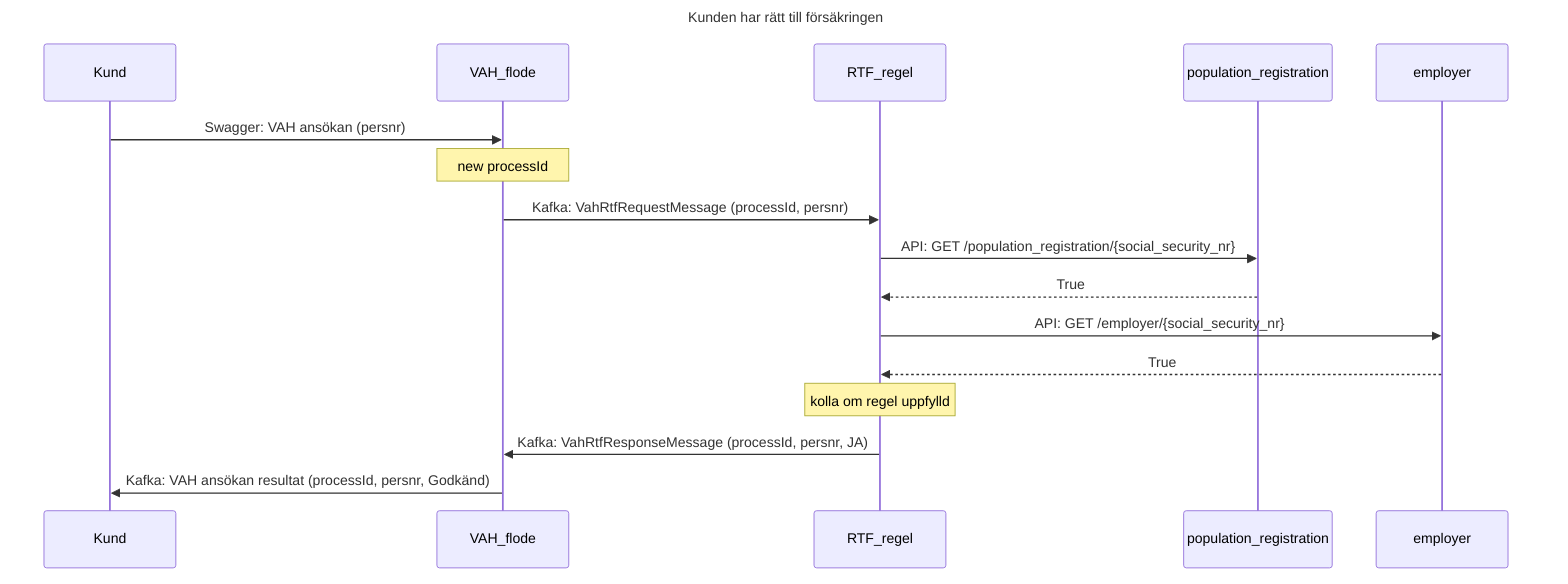 sequenceDiagram
    title Kunden har rätt till försäkringen
    participant Kund
    participant VAH_flode
    participant RTF_regel
    participant population_registration
    participant employer

    Kund ->> VAH_flode: Swagger: VAH ansökan (persnr)
    note over VAH_flode: new processId
    VAH_flode ->> RTF_regel: Kafka: VahRtfRequestMessage (processId, persnr)
    RTF_regel ->> population_registration: API: GET /population_registration/{social_security_nr}
    population_registration -->> RTF_regel: True
    RTF_regel ->> employer: API:  GET /employer/{social_security_nr}
    employer -->> RTF_regel: True
    note over RTF_regel: kolla om regel uppfylld
    RTF_regel ->> VAH_flode: Kafka: VahRtfResponseMessage (processId, persnr, JA)
    VAH_flode ->> Kund: Kafka: VAH ansökan resultat (processId, persnr, Godkänd)